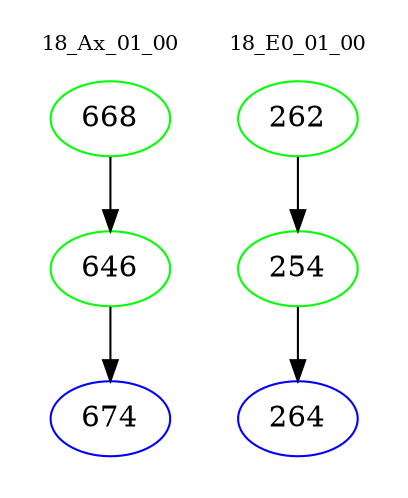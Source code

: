 digraph{
subgraph cluster_0 {
color = white
label = "18_Ax_01_00";
fontsize=10;
T0_668 [label="668", color="green"]
T0_668 -> T0_646 [color="black"]
T0_646 [label="646", color="green"]
T0_646 -> T0_674 [color="black"]
T0_674 [label="674", color="blue"]
}
subgraph cluster_1 {
color = white
label = "18_E0_01_00";
fontsize=10;
T1_262 [label="262", color="green"]
T1_262 -> T1_254 [color="black"]
T1_254 [label="254", color="green"]
T1_254 -> T1_264 [color="black"]
T1_264 [label="264", color="blue"]
}
}
